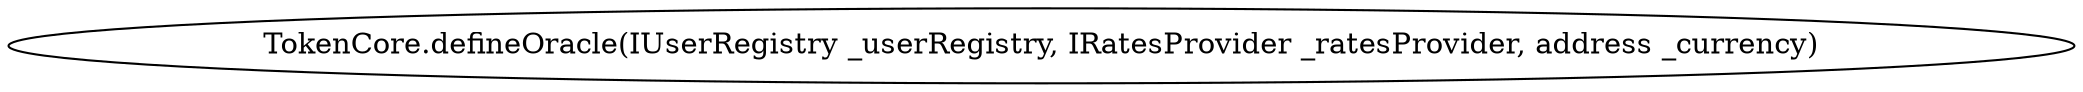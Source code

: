 digraph "" {
	graph [bb="0,0,839.34,36"];
	node [label="\N"];
	"TokenCore.defineOracle(IUserRegistry _userRegistry, IRatesProvider _ratesProvider, address _currency)"	 [height=0.5,
		pos="419.67,18",
		width=11.658];
}
digraph "" {
	graph [bb="0,0,839.34,36"];
	node [label="\N"];
	"TokenCore.defineOracle(IUserRegistry _userRegistry, IRatesProvider _ratesProvider, address _currency)"	 [height=0.5,
		pos="419.67,18",
		width=11.658];
}
digraph "" {
	graph [bb="0,0,839.34,36"];
	node [label="\N"];
	"TokenCore.defineOracle(IUserRegistry _userRegistry, IRatesProvider _ratesProvider, address _currency)"	 [height=0.5,
		pos="419.67,18",
		width=11.658];
}
digraph "" {
	graph [bb="0,0,839.34,36"];
	node [label="\N"];
	"TokenCore.defineOracle(IUserRegistry _userRegistry, IRatesProvider _ratesProvider, address _currency)"	 [height=0.5,
		pos="419.67,18",
		width=11.658];
}
digraph "" {
	graph [bb="0,0,839.34,36"];
	node [label="\N"];
	"TokenCore.defineOracle(IUserRegistry _userRegistry, IRatesProvider _ratesProvider, address _currency)"	 [height=0.5,
		pos="419.67,18",
		width=11.658];
}
